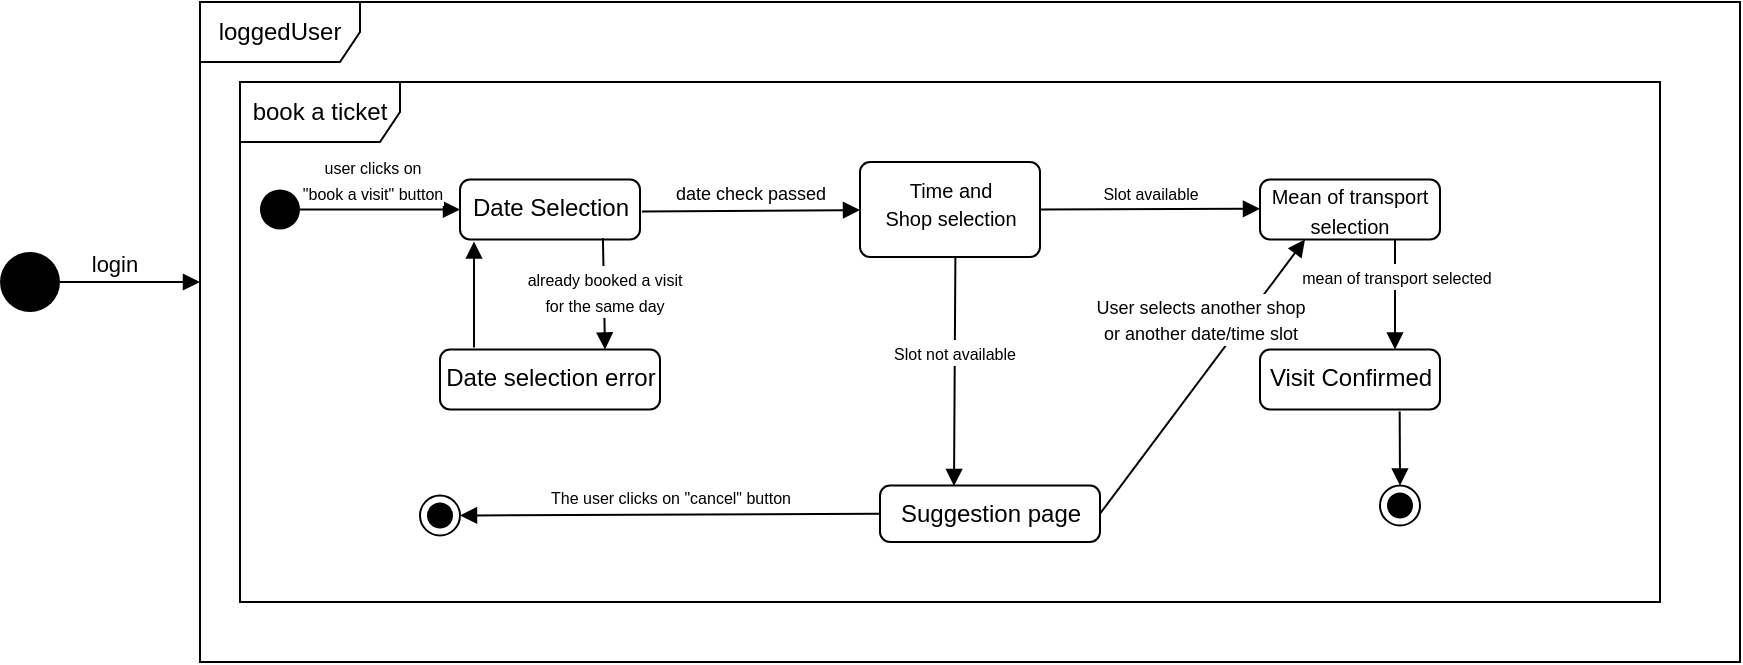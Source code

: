 <mxfile version="13.10.5" type="device"><diagram name="Page-1" id="e7e014a7-5840-1c2e-5031-d8a46d1fe8dd"><mxGraphModel dx="815" dy="454" grid="1" gridSize="10" guides="1" tooltips="1" connect="1" arrows="1" fold="1" page="1" pageScale="1" pageWidth="1169" pageHeight="826" background="#ffffff" math="0" shadow="0"><root><mxCell id="0"/><mxCell id="1" parent="0"/><mxCell id="7Mc1hvVvzsCAfRk0QcoI-22" value="loggedUser" style="shape=umlFrame;whiteSpace=wrap;html=1;width=80;height=30;" vertex="1" parent="1"><mxGeometry x="190" y="200" width="770" height="330" as="geometry"/></mxCell><mxCell id="7Mc1hvVvzsCAfRk0QcoI-23" value="book a ticket" style="shape=umlFrame;whiteSpace=wrap;html=1;width=80;height=30;" vertex="1" parent="1"><mxGeometry x="210" y="240" width="710" height="260" as="geometry"/></mxCell><mxCell id="Y9-DYk50p9V9p7dSpJpJ-42" value="" style="ellipse;fillColor=#000000;strokeColor=none;" parent="1" vertex="1"><mxGeometry x="90" y="325" width="30" height="30" as="geometry"/></mxCell><mxCell id="Y9-DYk50p9V9p7dSpJpJ-44" value="login" style="html=1;verticalAlign=bottom;endArrow=block;" parent="1" edge="1"><mxGeometry x="-0.25" width="80" relative="1" as="geometry"><mxPoint x="120" y="340" as="sourcePoint"/><mxPoint x="190" y="340" as="targetPoint"/><mxPoint as="offset"/></mxGeometry></mxCell><mxCell id="Y9-DYk50p9V9p7dSpJpJ-49" value="" style="ellipse;fillColor=#000000;strokeColor=none;" parent="1" vertex="1"><mxGeometry x="220" y="293.75" width="20" height="20" as="geometry"/></mxCell><mxCell id="Y9-DYk50p9V9p7dSpJpJ-52" value="&lt;font style=&quot;font-size: 8px&quot;&gt;user clicks on &lt;br&gt;&quot;book a visit&quot; button&lt;/font&gt;" style="html=1;verticalAlign=bottom;endArrow=block;exitX=1;exitY=0.5;exitDx=0;exitDy=0;" parent="1" source="Y9-DYk50p9V9p7dSpJpJ-49" edge="1"><mxGeometry x="-0.111" width="80" relative="1" as="geometry"><mxPoint x="237" y="293.75" as="sourcePoint"/><mxPoint x="320" y="303.75" as="targetPoint"/><mxPoint as="offset"/></mxGeometry></mxCell><mxCell id="Y9-DYk50p9V9p7dSpJpJ-53" value="Date Selection" style="html=1;align=center;verticalAlign=top;rounded=1;absoluteArcSize=1;arcSize=10;dashed=0;fillColor=none;" parent="1" vertex="1"><mxGeometry x="320" y="288.75" width="90" height="30" as="geometry"/></mxCell><mxCell id="Y9-DYk50p9V9p7dSpJpJ-56" value="&lt;span style=&quot;font-size: 8px&quot;&gt;Slot available&lt;/span&gt;" style="html=1;verticalAlign=bottom;endArrow=block;exitX=1;exitY=0.5;exitDx=0;exitDy=0;" parent="1" edge="1" source="7Mc1hvVvzsCAfRk0QcoI-2"><mxGeometry width="80" relative="1" as="geometry"><mxPoint x="640.0" y="303.41" as="sourcePoint"/><mxPoint x="720" y="303.41" as="targetPoint"/><mxPoint as="offset"/></mxGeometry></mxCell><mxCell id="Y9-DYk50p9V9p7dSpJpJ-57" value="" style="html=1;align=center;verticalAlign=top;rounded=1;absoluteArcSize=1;arcSize=10;dashed=0;fillColor=none;" parent="1" vertex="1"><mxGeometry x="720" y="288.75" width="90" height="30" as="geometry"/></mxCell><mxCell id="Y9-DYk50p9V9p7dSpJpJ-58" value="&lt;font size=&quot;1&quot;&gt;Mean of transport selection&lt;/font&gt;" style="text;html=1;strokeColor=none;fillColor=none;align=center;verticalAlign=middle;whiteSpace=wrap;rounded=0;" parent="1" vertex="1"><mxGeometry x="710" y="293.75" width="110" height="20" as="geometry"/></mxCell><mxCell id="7Mc1hvVvzsCAfRk0QcoI-2" value="&lt;font style=&quot;font-size: 10px&quot;&gt;Time and &lt;br&gt;Shop selection&lt;/font&gt;" style="html=1;align=center;verticalAlign=top;rounded=1;absoluteArcSize=1;arcSize=10;dashed=0;fillColor=none;" vertex="1" parent="1"><mxGeometry x="520" y="280" width="90" height="47.5" as="geometry"/></mxCell><mxCell id="7Mc1hvVvzsCAfRk0QcoI-3" value="&lt;font style=&quot;font-size: 9px&quot;&gt;date check passed&lt;/font&gt;" style="html=1;verticalAlign=bottom;endArrow=block;" edge="1" parent="1" target="7Mc1hvVvzsCAfRk0QcoI-2"><mxGeometry width="80" relative="1" as="geometry"><mxPoint x="411" y="304.75" as="sourcePoint"/><mxPoint x="490" y="303.41" as="targetPoint"/></mxGeometry></mxCell><mxCell id="7Mc1hvVvzsCAfRk0QcoI-6" value="Suggestion page" style="html=1;align=center;verticalAlign=top;rounded=1;absoluteArcSize=1;arcSize=10;dashed=0;fillColor=none;" vertex="1" parent="1"><mxGeometry x="530" y="441.75" width="110" height="28.25" as="geometry"/></mxCell><mxCell id="7Mc1hvVvzsCAfRk0QcoI-7" value="&lt;span style=&quot;font-size: 8px&quot;&gt;Slot not available&lt;/span&gt;" style="html=1;verticalAlign=bottom;endArrow=block;exitX=0.53;exitY=0.989;exitDx=0;exitDy=0;exitPerimeter=0;" edge="1" parent="1" source="7Mc1hvVvzsCAfRk0QcoI-2"><mxGeometry width="80" relative="1" as="geometry"><mxPoint x="595" y="327.75" as="sourcePoint"/><mxPoint x="567" y="442" as="targetPoint"/><mxPoint as="offset"/></mxGeometry></mxCell><mxCell id="7Mc1hvVvzsCAfRk0QcoI-8" value="&lt;span style=&quot;font-size: 9px&quot;&gt;User selects another shop &lt;br&gt;or another date/time slot&lt;/span&gt;" style="html=1;verticalAlign=bottom;endArrow=block;exitX=1;exitY=0.5;exitDx=0;exitDy=0;entryX=0.25;entryY=1;entryDx=0;entryDy=0;" edge="1" parent="1" source="7Mc1hvVvzsCAfRk0QcoI-6"><mxGeometry x="0.122" y="9" width="80" relative="1" as="geometry"><mxPoint x="605" y="328.75" as="sourcePoint"/><mxPoint x="742.5" y="318.75" as="targetPoint"/><mxPoint as="offset"/></mxGeometry></mxCell><mxCell id="7Mc1hvVvzsCAfRk0QcoI-10" value="" style="ellipse;html=1;shape=endState;fillColor=#000000;strokeColor=#000000;" vertex="1" parent="1"><mxGeometry x="300" y="446.75" width="20" height="20" as="geometry"/></mxCell><mxCell id="7Mc1hvVvzsCAfRk0QcoI-11" value="&lt;span style=&quot;font-size: 8px&quot;&gt;The user clicks on &quot;cancel&quot; button&lt;/span&gt;" style="html=1;verticalAlign=bottom;endArrow=block;exitX=0;exitY=0.5;exitDx=0;exitDy=0;entryX=1;entryY=0.5;entryDx=0;entryDy=0;" edge="1" parent="1" source="7Mc1hvVvzsCAfRk0QcoI-6" target="7Mc1hvVvzsCAfRk0QcoI-10"><mxGeometry width="80" relative="1" as="geometry"><mxPoint x="605" y="328.75" as="sourcePoint"/><mxPoint x="605" y="383.75" as="targetPoint"/><mxPoint as="offset"/></mxGeometry></mxCell><mxCell id="7Mc1hvVvzsCAfRk0QcoI-13" value="&lt;span style=&quot;font-size: 8px&quot;&gt;mean of transport selected&lt;/span&gt;" style="html=1;verticalAlign=bottom;endArrow=block;exitX=0.75;exitY=1;exitDx=0;exitDy=0;entryX=0.75;entryY=0;entryDx=0;entryDy=0;" edge="1" parent="1" target="7Mc1hvVvzsCAfRk0QcoI-14"><mxGeometry width="80" relative="1" as="geometry"><mxPoint x="787.5" y="318.75" as="sourcePoint"/><mxPoint x="605" y="383.75" as="targetPoint"/><mxPoint as="offset"/></mxGeometry></mxCell><mxCell id="7Mc1hvVvzsCAfRk0QcoI-14" value="Visit Confirmed" style="html=1;align=center;verticalAlign=top;rounded=1;absoluteArcSize=1;arcSize=10;dashed=0;fillColor=none;" vertex="1" parent="1"><mxGeometry x="720" y="373.75" width="90" height="30" as="geometry"/></mxCell><mxCell id="7Mc1hvVvzsCAfRk0QcoI-16" value="&lt;br&gt;&lt;span style=&quot;font-size: 8px&quot;&gt;&lt;br&gt;&lt;/span&gt;" style="html=1;verticalAlign=bottom;endArrow=block;exitX=0.776;exitY=1.034;exitDx=0;exitDy=0;entryX=0.5;entryY=0;entryDx=0;entryDy=0;exitPerimeter=0;" edge="1" parent="1" source="7Mc1hvVvzsCAfRk0QcoI-14" target="7Mc1hvVvzsCAfRk0QcoI-24"><mxGeometry width="80" relative="1" as="geometry"><mxPoint x="747.5" y="305" as="sourcePoint"/><mxPoint x="780" y="441.75" as="targetPoint"/><mxPoint as="offset"/></mxGeometry></mxCell><mxCell id="7Mc1hvVvzsCAfRk0QcoI-18" value="&lt;font style=&quot;font-size: 8px&quot;&gt;already booked a visit&lt;br&gt;&amp;nbsp;for the same day&amp;nbsp;&lt;/font&gt;" style="html=1;verticalAlign=bottom;endArrow=block;exitX=0.794;exitY=0.979;exitDx=0;exitDy=0;entryX=0.75;entryY=0;entryDx=0;entryDy=0;exitPerimeter=0;" edge="1" parent="1" source="Y9-DYk50p9V9p7dSpJpJ-53" target="7Mc1hvVvzsCAfRk0QcoI-19"><mxGeometry x="0.506" width="80" relative="1" as="geometry"><mxPoint x="500" y="393.75" as="sourcePoint"/><mxPoint x="580" y="393.75" as="targetPoint"/><mxPoint as="offset"/></mxGeometry></mxCell><mxCell id="7Mc1hvVvzsCAfRk0QcoI-19" value="Date selection error" style="html=1;align=center;verticalAlign=top;rounded=1;absoluteArcSize=1;arcSize=10;dashed=0;fillColor=none;" vertex="1" parent="1"><mxGeometry x="310" y="373.75" width="110" height="30" as="geometry"/></mxCell><mxCell id="7Mc1hvVvzsCAfRk0QcoI-20" value="" style="html=1;verticalAlign=bottom;endArrow=block;" edge="1" parent="1"><mxGeometry width="80" relative="1" as="geometry"><mxPoint x="327" y="372.75" as="sourcePoint"/><mxPoint x="327" y="319.75" as="targetPoint"/></mxGeometry></mxCell><mxCell id="7Mc1hvVvzsCAfRk0QcoI-24" value="" style="ellipse;html=1;shape=endState;fillColor=#000000;strokeColor=#000000;" vertex="1" parent="1"><mxGeometry x="780" y="441.75" width="20" height="20" as="geometry"/></mxCell></root></mxGraphModel></diagram></mxfile>